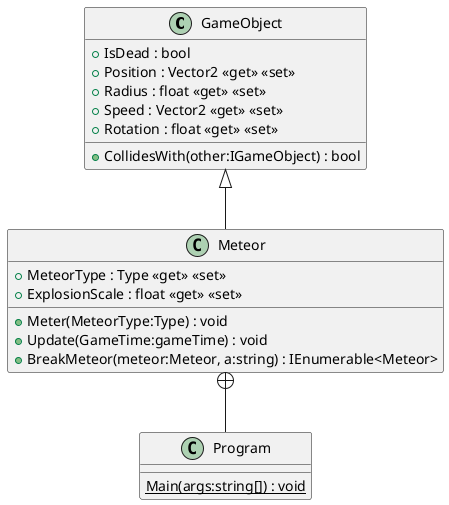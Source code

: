 @startuml
class GameObject {
    + IsDead : bool
    + Position : Vector2 <<get>> <<set>>
    + Radius : float <<get>> <<set>>
    + Speed : Vector2 <<get>> <<set>>
    + Rotation : float <<get>> <<set>>
    + CollidesWith(other:IGameObject) : bool
}
class Meteor {
    + MeteorType : Type <<get>> <<set>>
    + ExplosionScale : float <<get>> <<set>>
    + Meter(MeteorType:Type) : void
    + Update(GameTime:gameTime) : void
    + BreakMeteor(meteor:Meteor, a:string) : IEnumerable<Meteor>
}
class Program {
    {static} Main(args:string[]) : void
}
GameObject <|-- Meteor
Meteor +-- Program
@enduml
